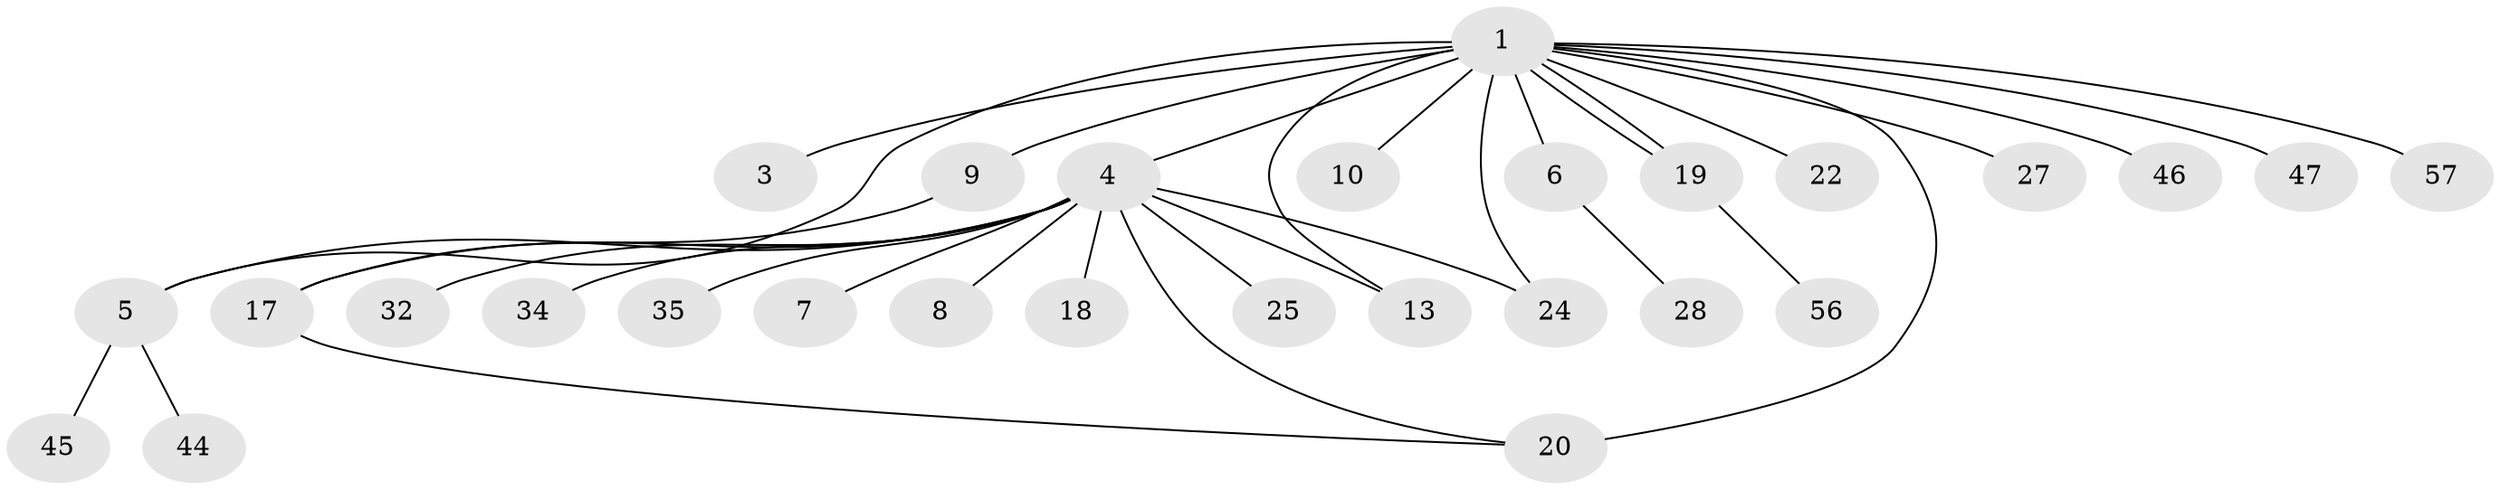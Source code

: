 // original degree distribution, {8: 0.03508771929824561, 14: 0.03508771929824561, 1: 0.6140350877192983, 9: 0.017543859649122806, 2: 0.19298245614035087, 5: 0.017543859649122806, 4: 0.017543859649122806, 6: 0.017543859649122806, 3: 0.05263157894736842}
// Generated by graph-tools (version 1.1) at 2025/14/03/09/25 04:14:33]
// undirected, 28 vertices, 34 edges
graph export_dot {
graph [start="1"]
  node [color=gray90,style=filled];
  1 [super="+2"];
  3;
  4;
  5 [super="+15+12+11+23"];
  6;
  7;
  8;
  9 [super="+30+40+21+16"];
  10;
  13 [super="+14+55+49"];
  17 [super="+33+39+31"];
  18;
  19;
  20 [super="+26"];
  22 [super="+43+52"];
  24;
  25 [super="+29"];
  27;
  28;
  32;
  34;
  35;
  44;
  45;
  46;
  47;
  56;
  57;
  1 -- 4 [weight=2];
  1 -- 5 [weight=2];
  1 -- 10;
  1 -- 19;
  1 -- 19;
  1 -- 20 [weight=2];
  1 -- 27;
  1 -- 3;
  1 -- 6;
  1 -- 9 [weight=2];
  1 -- 13;
  1 -- 46;
  1 -- 47;
  1 -- 22;
  1 -- 24;
  1 -- 57;
  4 -- 5;
  4 -- 7;
  4 -- 8;
  4 -- 17;
  4 -- 18;
  4 -- 24;
  4 -- 25;
  4 -- 32;
  4 -- 34;
  4 -- 35;
  4 -- 20;
  4 -- 13;
  5 -- 44;
  5 -- 45;
  6 -- 28;
  9 -- 17;
  17 -- 20;
  19 -- 56;
}
